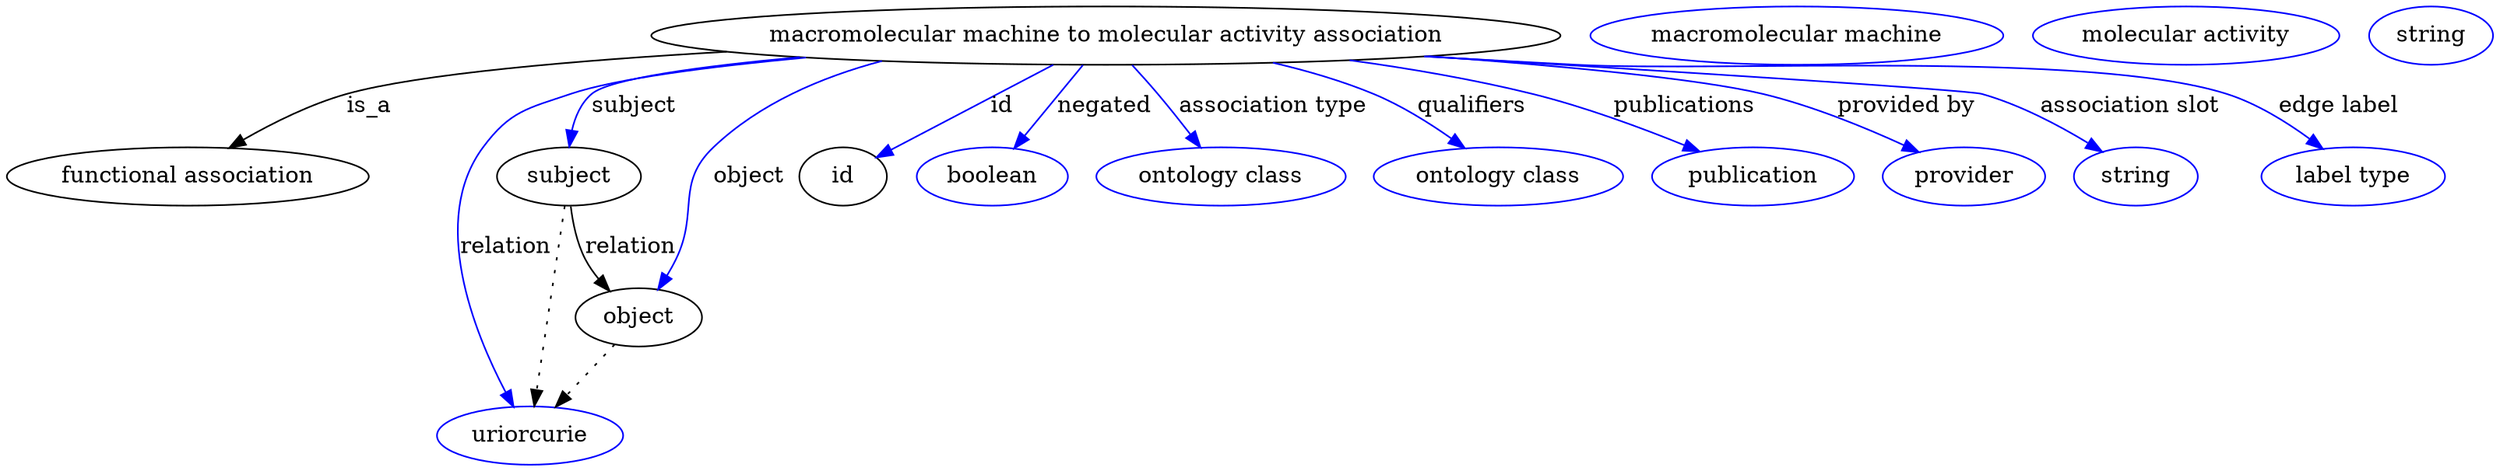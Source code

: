 digraph {
	graph [bb="0,0,1259.3,283"];
	node [label="\N"];
	"macromolecular machine to molecular activity association"	 [height=0.5,
		label="macromolecular machine to molecular activity association",
		pos="571.74,265",
		width=6.0842];
	"functional association"	 [height=0.5,
		pos="87.742,178",
		width=2.4373];
	"macromolecular machine to molecular activity association" -> "functional association"	 [label=is_a,
		lp="178.74,221.5",
		pos="e,109.02,195.6 378.79,256.46 294.85,250.98 206.82,242.31 167.74,229 149.79,222.89 131.81,211.96 117.46,201.79"];
	subject	 [height=0.5,
		pos="278.74,178",
		width=0.99297];
	"macromolecular machine to molecular activity association" -> subject	 [color=blue,
		label=subject,
		lp="317.24,221.5",
		pos="e,280.78,196.09 421.46,251.84 363.46,245.52 308.39,237.48 297.74,229 290.57,223.29 286.1,214.58 283.33,205.97",
		style=solid];
	relation	 [color=blue,
		height=0.5,
		label=uriorcurie,
		pos="260.74,18",
		width=1.2638];
	"macromolecular machine to molecular activity association" -> relation	 [color=blue,
		label=relation,
		lp="242.74,134.5",
		pos="e,250.97,35.659 417.36,252.21 362.46,246.3 308.02,238.46 282.74,229 258.15,219.79 247.34,218.46 233.74,196 205.06,148.63 229.01,\
81.572 246.48,44.765",
		style=solid];
	object	 [height=0.5,
		pos="320.74,91",
		width=0.9027];
	"macromolecular machine to molecular activity association" -> object	 [color=blue,
		label=object,
		lp="376.74,178",
		pos="e,328.9,108.44 496.32,248.07 443.68,234.88 379.45,215.57 359.74,196 336.8,173.22 348.43,157.14 336.74,127 335.56,123.94 334.25,120.76 \
332.91,117.62",
		style=solid];
	id	 [height=0.5,
		pos="429.74,178",
		width=0.75];
	"macromolecular machine to molecular activity association" -> id	 [color=blue,
		label=id,
		lp="515.24,221.5",
		pos="e,449.97,190.39 542.32,246.97 517.83,231.97 483.15,210.72 458.77,195.78",
		style=solid];
	negated	 [color=blue,
		height=0.5,
		label=boolean,
		pos="512.74,178",
		width=1.0652];
	"macromolecular machine to molecular activity association" -> negated	 [color=blue,
		label=negated,
		lp="568.24,221.5",
		pos="e,524.55,195.41 559.52,246.97 551.1,234.56 539.79,217.88 530.39,204.03",
		style=solid];
	"association type"	 [color=blue,
		height=0.5,
		label="ontology class",
		pos="630.74,178",
		width=1.7151];
	"macromolecular machine to molecular activity association" -> "association type"	 [color=blue,
		label="association type",
		lp="649.74,221.5",
		pos="e,618.73,195.71 583.97,246.97 592.33,234.64 603.55,218.1 612.91,204.3",
		style=solid];
	qualifiers	 [color=blue,
		height=0.5,
		label="ontology class",
		pos="771.74,178",
		width=1.7151];
	"macromolecular machine to molecular activity association" -> qualifiers	 [color=blue,
		label=qualifiers,
		lp="749.74,221.5",
		pos="e,750.86,195.14 646.17,248.07 663.5,242.95 681.59,236.62 697.74,229 713.48,221.57 729.56,210.93 742.69,201.29",
		style=solid];
	publications	 [color=blue,
		height=0.5,
		label=publication,
		pos="901.74,178",
		width=1.3902];
	"macromolecular machine to molecular activity association" -> publications	 [color=blue,
		label=publications,
		lp="855.24,221.5",
		pos="e,871.84,192.73 687.5,249.7 717.83,244.41 750.28,237.59 779.74,229 808.22,220.7 839.02,207.79 862.56,197.03",
		style=solid];
	"provided by"	 [color=blue,
		height=0.5,
		label=provider,
		pos="1009.7,178",
		width=1.1193];
	"macromolecular machine to molecular activity association" -> "provided by"	 [color=blue,
		label="provided by",
		lp="969.74,221.5",
		pos="e,983.61,192.1 725.28,252.14 791.58,245.69 861.12,237.46 892.74,229 921.21,221.38 951.68,207.92 974.38,196.73",
		style=solid];
	"association slot"	 [color=blue,
		height=0.5,
		label=string,
		pos="1098.7,178",
		width=0.84854];
	"macromolecular machine to molecular activity association" -> "association slot"	 [color=blue,
		label="association slot",
		lp="1083.7,221.5",
		pos="e,1079.4,191.95 728.61,252.4 851.84,242.44 1003.3,230.04 1006.7,229 1029.7,222.05 1053.2,208.84 1070.8,197.6",
		style=solid];
	"edge label"	 [color=blue,
		height=0.5,
		label="label type",
		pos="1205.7,178",
		width=1.2638];
	"macromolecular machine to molecular activity association" -> "edge label"	 [color=blue,
		label="edge label",
		lp="1186.7,221.5",
		pos="e,1187.3,194.58 726.85,252.25 751.24,250.39 776.17,248.57 799.74,247 873.02,242.11 1060.1,252.29 1129.7,229 1147.7,222.99 1165.4,\
211.51 1179.2,200.97",
		style=solid];
	subject -> relation	 [pos="e,262.79,36.223 276.71,159.96 273.61,132.35 267.65,79.375 263.95,46.525",
		style=dotted];
	subject -> object	 [label=relation,
		lp="315.74,134.5",
		pos="e,307.13,107.49 282.88,159.99 285.54,149.97 289.5,137.45 294.74,127 296.65,123.2 298.94,119.37 301.36,115.69"];
	"functional association_subject"	 [color=blue,
		height=0.5,
		label="macromolecular machine",
		pos="909.74,265",
		width=2.8164];
	object -> relation	 [pos="e,274.93,35.261 307.13,74.435 299.54,65.207 289.94,53.528 281.45,43.191",
		style=dotted];
	"macromolecular machine to molecular activity association_object"	 [color=blue,
		height=0.5,
		label="molecular activity",
		pos="1104.7,265",
		width=2.0943];
	association_id	 [color=blue,
		height=0.5,
		label=string,
		pos="1228.7,265",
		width=0.84854];
}

